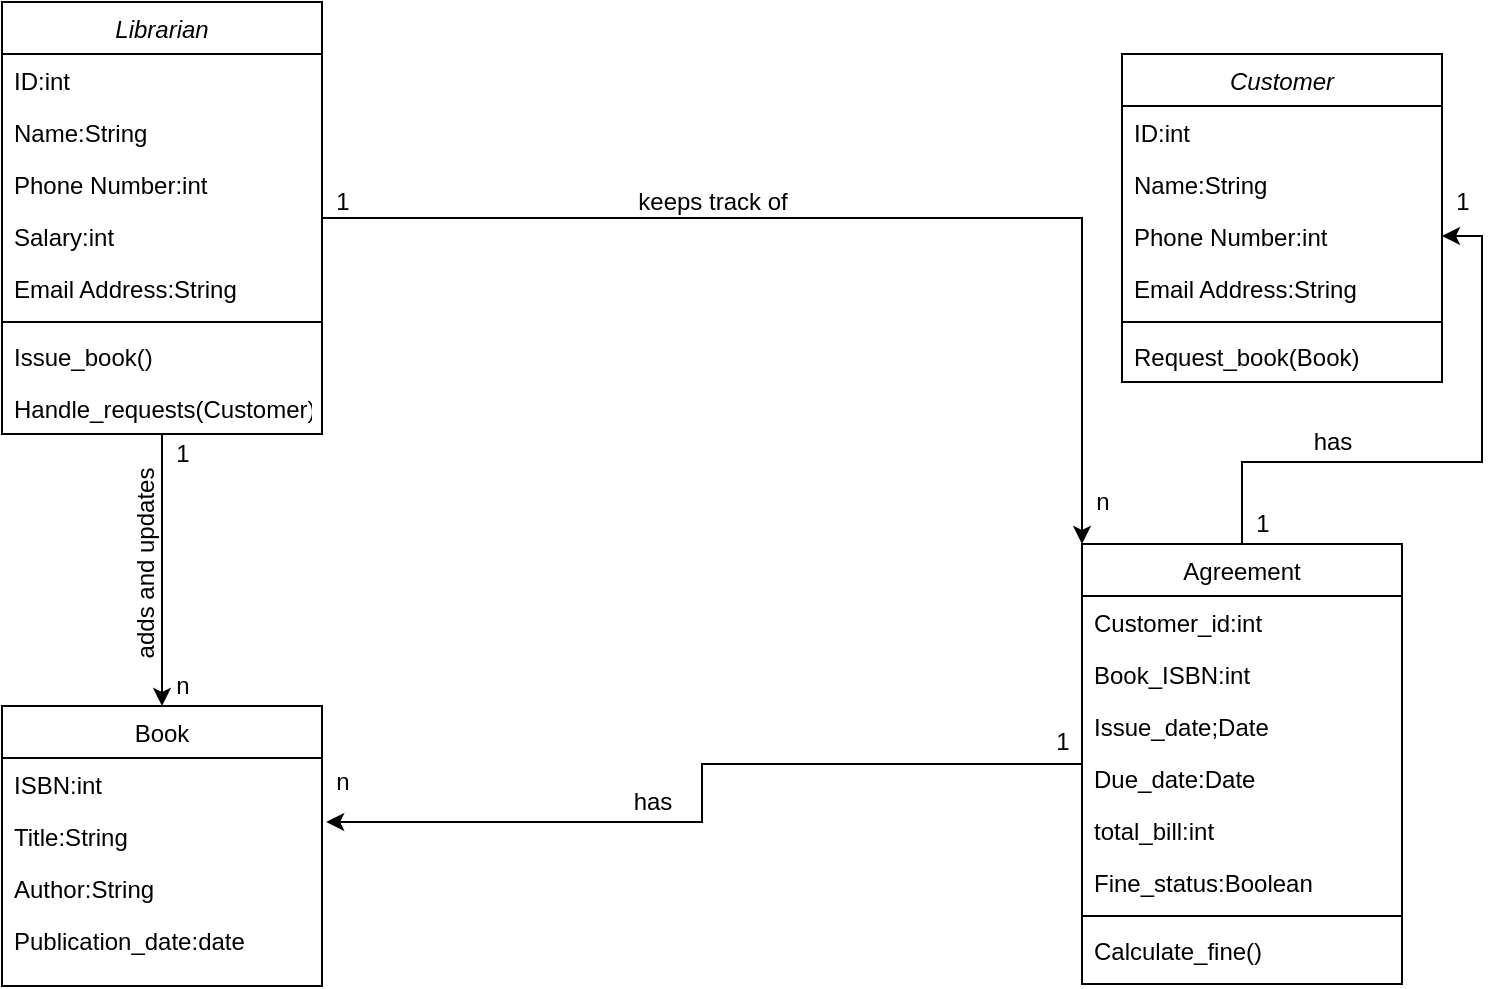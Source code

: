 <mxfile version="14.9.7" type="github">
  <diagram id="hpoiz1h5SAe2lT8mxDsk" name="Page-1">
    <mxGraphModel dx="828" dy="521" grid="1" gridSize="10" guides="1" tooltips="1" connect="1" arrows="1" fold="1" page="1" pageScale="1" pageWidth="850" pageHeight="1100" math="0" shadow="0">
      <root>
        <mxCell id="0" />
        <mxCell id="1" parent="0" />
        <mxCell id="-nFUoODEOupYJkWOSZnw-1" style="edgeStyle=orthogonalEdgeStyle;rounded=0;orthogonalLoop=1;jettySize=auto;html=1;entryX=0.5;entryY=0;entryDx=0;entryDy=0;" edge="1" source="-nFUoODEOupYJkWOSZnw-3" target="-nFUoODEOupYJkWOSZnw-23" parent="1">
          <mxGeometry relative="1" as="geometry" />
        </mxCell>
        <mxCell id="-nFUoODEOupYJkWOSZnw-2" style="edgeStyle=orthogonalEdgeStyle;rounded=0;orthogonalLoop=1;jettySize=auto;html=1;entryX=0;entryY=0;entryDx=0;entryDy=0;" edge="1" source="-nFUoODEOupYJkWOSZnw-3" target="-nFUoODEOupYJkWOSZnw-14" parent="1">
          <mxGeometry relative="1" as="geometry" />
        </mxCell>
        <mxCell id="-nFUoODEOupYJkWOSZnw-3" value="Librarian" style="swimlane;fontStyle=2;align=center;verticalAlign=top;childLayout=stackLayout;horizontal=1;startSize=26;horizontalStack=0;resizeParent=1;resizeLast=0;collapsible=1;marginBottom=0;rounded=0;shadow=0;strokeWidth=1;" vertex="1" parent="1">
          <mxGeometry x="70" y="30" width="160" height="216" as="geometry">
            <mxRectangle x="230" y="140" width="160" height="26" as="alternateBounds" />
          </mxGeometry>
        </mxCell>
        <mxCell id="-nFUoODEOupYJkWOSZnw-4" value="ID:int" style="text;align=left;verticalAlign=top;spacingLeft=4;spacingRight=4;overflow=hidden;rotatable=0;points=[[0,0.5],[1,0.5]];portConstraint=eastwest;" vertex="1" parent="-nFUoODEOupYJkWOSZnw-3">
          <mxGeometry y="26" width="160" height="26" as="geometry" />
        </mxCell>
        <mxCell id="-nFUoODEOupYJkWOSZnw-5" value="Name:String" style="text;align=left;verticalAlign=top;spacingLeft=4;spacingRight=4;overflow=hidden;rotatable=0;points=[[0,0.5],[1,0.5]];portConstraint=eastwest;rounded=0;shadow=0;html=0;" vertex="1" parent="-nFUoODEOupYJkWOSZnw-3">
          <mxGeometry y="52" width="160" height="26" as="geometry" />
        </mxCell>
        <mxCell id="-nFUoODEOupYJkWOSZnw-6" value="Phone Number:int" style="text;align=left;verticalAlign=top;spacingLeft=4;spacingRight=4;overflow=hidden;rotatable=0;points=[[0,0.5],[1,0.5]];portConstraint=eastwest;rounded=0;shadow=0;html=0;" vertex="1" parent="-nFUoODEOupYJkWOSZnw-3">
          <mxGeometry y="78" width="160" height="26" as="geometry" />
        </mxCell>
        <mxCell id="-nFUoODEOupYJkWOSZnw-7" value="Salary:int" style="text;align=left;verticalAlign=top;spacingLeft=4;spacingRight=4;overflow=hidden;rotatable=0;points=[[0,0.5],[1,0.5]];portConstraint=eastwest;rounded=0;shadow=0;html=0;" vertex="1" parent="-nFUoODEOupYJkWOSZnw-3">
          <mxGeometry y="104" width="160" height="26" as="geometry" />
        </mxCell>
        <mxCell id="-nFUoODEOupYJkWOSZnw-8" value="Email Address:String" style="text;align=left;verticalAlign=top;spacingLeft=4;spacingRight=4;overflow=hidden;rotatable=0;points=[[0,0.5],[1,0.5]];portConstraint=eastwest;rounded=0;shadow=0;html=0;" vertex="1" parent="-nFUoODEOupYJkWOSZnw-3">
          <mxGeometry y="130" width="160" height="26" as="geometry" />
        </mxCell>
        <mxCell id="-nFUoODEOupYJkWOSZnw-9" value="" style="line;html=1;strokeWidth=1;align=left;verticalAlign=middle;spacingTop=-1;spacingLeft=3;spacingRight=3;rotatable=0;labelPosition=right;points=[];portConstraint=eastwest;" vertex="1" parent="-nFUoODEOupYJkWOSZnw-3">
          <mxGeometry y="156" width="160" height="8" as="geometry" />
        </mxCell>
        <mxCell id="-nFUoODEOupYJkWOSZnw-10" value="Issue_book()" style="text;align=left;verticalAlign=top;spacingLeft=4;spacingRight=4;overflow=hidden;rotatable=0;points=[[0,0.5],[1,0.5]];portConstraint=eastwest;" vertex="1" parent="-nFUoODEOupYJkWOSZnw-3">
          <mxGeometry y="164" width="160" height="26" as="geometry" />
        </mxCell>
        <mxCell id="-nFUoODEOupYJkWOSZnw-11" value="Handle_requests(Customer)" style="text;align=left;verticalAlign=top;spacingLeft=4;spacingRight=4;overflow=hidden;rotatable=0;points=[[0,0.5],[1,0.5]];portConstraint=eastwest;" vertex="1" parent="-nFUoODEOupYJkWOSZnw-3">
          <mxGeometry y="190" width="160" height="26" as="geometry" />
        </mxCell>
        <mxCell id="-nFUoODEOupYJkWOSZnw-12" style="edgeStyle=orthogonalEdgeStyle;rounded=0;orthogonalLoop=1;jettySize=auto;html=1;entryX=1;entryY=0.5;entryDx=0;entryDy=0;" edge="1" source="-nFUoODEOupYJkWOSZnw-14" target="-nFUoODEOupYJkWOSZnw-31" parent="1">
          <mxGeometry relative="1" as="geometry">
            <Array as="points">
              <mxPoint x="690" y="260" />
              <mxPoint x="810" y="260" />
              <mxPoint x="810" y="147" />
            </Array>
          </mxGeometry>
        </mxCell>
        <mxCell id="-nFUoODEOupYJkWOSZnw-13" style="edgeStyle=orthogonalEdgeStyle;rounded=0;orthogonalLoop=1;jettySize=auto;html=1;entryX=1.013;entryY=0.231;entryDx=0;entryDy=0;entryPerimeter=0;" edge="1" source="-nFUoODEOupYJkWOSZnw-14" target="-nFUoODEOupYJkWOSZnw-25" parent="1">
          <mxGeometry relative="1" as="geometry" />
        </mxCell>
        <mxCell id="-nFUoODEOupYJkWOSZnw-14" value="Agreement" style="swimlane;fontStyle=0;align=center;verticalAlign=top;childLayout=stackLayout;horizontal=1;startSize=26;horizontalStack=0;resizeParent=1;resizeLast=0;collapsible=1;marginBottom=0;rounded=0;shadow=0;strokeWidth=1;" vertex="1" parent="1">
          <mxGeometry x="610" y="301" width="160" height="220" as="geometry">
            <mxRectangle x="130" y="380" width="160" height="26" as="alternateBounds" />
          </mxGeometry>
        </mxCell>
        <mxCell id="-nFUoODEOupYJkWOSZnw-15" value="Customer_id:int" style="text;align=left;verticalAlign=top;spacingLeft=4;spacingRight=4;overflow=hidden;rotatable=0;points=[[0,0.5],[1,0.5]];portConstraint=eastwest;" vertex="1" parent="-nFUoODEOupYJkWOSZnw-14">
          <mxGeometry y="26" width="160" height="26" as="geometry" />
        </mxCell>
        <mxCell id="-nFUoODEOupYJkWOSZnw-16" value="Book_ISBN:int" style="text;align=left;verticalAlign=top;spacingLeft=4;spacingRight=4;overflow=hidden;rotatable=0;points=[[0,0.5],[1,0.5]];portConstraint=eastwest;rounded=0;shadow=0;html=0;" vertex="1" parent="-nFUoODEOupYJkWOSZnw-14">
          <mxGeometry y="52" width="160" height="26" as="geometry" />
        </mxCell>
        <mxCell id="-nFUoODEOupYJkWOSZnw-17" value="Issue_date;Date" style="text;align=left;verticalAlign=top;spacingLeft=4;spacingRight=4;overflow=hidden;rotatable=0;points=[[0,0.5],[1,0.5]];portConstraint=eastwest;rounded=0;shadow=0;html=0;" vertex="1" parent="-nFUoODEOupYJkWOSZnw-14">
          <mxGeometry y="78" width="160" height="26" as="geometry" />
        </mxCell>
        <mxCell id="-nFUoODEOupYJkWOSZnw-18" value="Due_date:Date" style="text;align=left;verticalAlign=top;spacingLeft=4;spacingRight=4;overflow=hidden;rotatable=0;points=[[0,0.5],[1,0.5]];portConstraint=eastwest;rounded=0;shadow=0;html=0;" vertex="1" parent="-nFUoODEOupYJkWOSZnw-14">
          <mxGeometry y="104" width="160" height="26" as="geometry" />
        </mxCell>
        <mxCell id="-nFUoODEOupYJkWOSZnw-19" value="total_bill:int" style="text;align=left;verticalAlign=top;spacingLeft=4;spacingRight=4;overflow=hidden;rotatable=0;points=[[0,0.5],[1,0.5]];portConstraint=eastwest;rounded=0;shadow=0;html=0;" vertex="1" parent="-nFUoODEOupYJkWOSZnw-14">
          <mxGeometry y="130" width="160" height="26" as="geometry" />
        </mxCell>
        <mxCell id="-nFUoODEOupYJkWOSZnw-20" value="Fine_status:Boolean" style="text;align=left;verticalAlign=top;spacingLeft=4;spacingRight=4;overflow=hidden;rotatable=0;points=[[0,0.5],[1,0.5]];portConstraint=eastwest;rounded=0;shadow=0;html=0;" vertex="1" parent="-nFUoODEOupYJkWOSZnw-14">
          <mxGeometry y="156" width="160" height="26" as="geometry" />
        </mxCell>
        <mxCell id="-nFUoODEOupYJkWOSZnw-21" value="" style="line;html=1;strokeWidth=1;align=left;verticalAlign=middle;spacingTop=-1;spacingLeft=3;spacingRight=3;rotatable=0;labelPosition=right;points=[];portConstraint=eastwest;" vertex="1" parent="-nFUoODEOupYJkWOSZnw-14">
          <mxGeometry y="182" width="160" height="8" as="geometry" />
        </mxCell>
        <mxCell id="-nFUoODEOupYJkWOSZnw-22" value="Calculate_fine()" style="text;align=left;verticalAlign=top;spacingLeft=4;spacingRight=4;overflow=hidden;rotatable=0;points=[[0,0.5],[1,0.5]];portConstraint=eastwest;fontStyle=0" vertex="1" parent="-nFUoODEOupYJkWOSZnw-14">
          <mxGeometry y="190" width="160" height="26" as="geometry" />
        </mxCell>
        <mxCell id="-nFUoODEOupYJkWOSZnw-23" value="Book" style="swimlane;fontStyle=0;align=center;verticalAlign=top;childLayout=stackLayout;horizontal=1;startSize=26;horizontalStack=0;resizeParent=1;resizeLast=0;collapsible=1;marginBottom=0;rounded=0;shadow=0;strokeWidth=1;" vertex="1" parent="1">
          <mxGeometry x="70" y="382" width="160" height="140" as="geometry">
            <mxRectangle x="550" y="140" width="160" height="26" as="alternateBounds" />
          </mxGeometry>
        </mxCell>
        <mxCell id="-nFUoODEOupYJkWOSZnw-24" value="ISBN:int" style="text;align=left;verticalAlign=top;spacingLeft=4;spacingRight=4;overflow=hidden;rotatable=0;points=[[0,0.5],[1,0.5]];portConstraint=eastwest;" vertex="1" parent="-nFUoODEOupYJkWOSZnw-23">
          <mxGeometry y="26" width="160" height="26" as="geometry" />
        </mxCell>
        <mxCell id="-nFUoODEOupYJkWOSZnw-25" value="Title:String" style="text;align=left;verticalAlign=top;spacingLeft=4;spacingRight=4;overflow=hidden;rotatable=0;points=[[0,0.5],[1,0.5]];portConstraint=eastwest;rounded=0;shadow=0;html=0;" vertex="1" parent="-nFUoODEOupYJkWOSZnw-23">
          <mxGeometry y="52" width="160" height="26" as="geometry" />
        </mxCell>
        <mxCell id="-nFUoODEOupYJkWOSZnw-26" value="Author:String" style="text;align=left;verticalAlign=top;spacingLeft=4;spacingRight=4;overflow=hidden;rotatable=0;points=[[0,0.5],[1,0.5]];portConstraint=eastwest;rounded=0;shadow=0;html=0;" vertex="1" parent="-nFUoODEOupYJkWOSZnw-23">
          <mxGeometry y="78" width="160" height="26" as="geometry" />
        </mxCell>
        <mxCell id="-nFUoODEOupYJkWOSZnw-27" value="Publication_date:date" style="text;align=left;verticalAlign=top;spacingLeft=4;spacingRight=4;overflow=hidden;rotatable=0;points=[[0,0.5],[1,0.5]];portConstraint=eastwest;rounded=0;shadow=0;html=0;" vertex="1" parent="-nFUoODEOupYJkWOSZnw-23">
          <mxGeometry y="104" width="160" height="26" as="geometry" />
        </mxCell>
        <mxCell id="-nFUoODEOupYJkWOSZnw-28" value="Customer" style="swimlane;fontStyle=2;align=center;verticalAlign=top;childLayout=stackLayout;horizontal=1;startSize=26;horizontalStack=0;resizeParent=1;resizeLast=0;collapsible=1;marginBottom=0;rounded=0;shadow=0;strokeWidth=1;" vertex="1" parent="1">
          <mxGeometry x="630" y="56" width="160" height="164" as="geometry">
            <mxRectangle x="230" y="140" width="160" height="26" as="alternateBounds" />
          </mxGeometry>
        </mxCell>
        <mxCell id="-nFUoODEOupYJkWOSZnw-29" value="ID:int" style="text;align=left;verticalAlign=top;spacingLeft=4;spacingRight=4;overflow=hidden;rotatable=0;points=[[0,0.5],[1,0.5]];portConstraint=eastwest;" vertex="1" parent="-nFUoODEOupYJkWOSZnw-28">
          <mxGeometry y="26" width="160" height="26" as="geometry" />
        </mxCell>
        <mxCell id="-nFUoODEOupYJkWOSZnw-30" value="Name:String" style="text;align=left;verticalAlign=top;spacingLeft=4;spacingRight=4;overflow=hidden;rotatable=0;points=[[0,0.5],[1,0.5]];portConstraint=eastwest;rounded=0;shadow=0;html=0;" vertex="1" parent="-nFUoODEOupYJkWOSZnw-28">
          <mxGeometry y="52" width="160" height="26" as="geometry" />
        </mxCell>
        <mxCell id="-nFUoODEOupYJkWOSZnw-31" value="Phone Number:int" style="text;align=left;verticalAlign=top;spacingLeft=4;spacingRight=4;overflow=hidden;rotatable=0;points=[[0,0.5],[1,0.5]];portConstraint=eastwest;rounded=0;shadow=0;html=0;" vertex="1" parent="-nFUoODEOupYJkWOSZnw-28">
          <mxGeometry y="78" width="160" height="26" as="geometry" />
        </mxCell>
        <mxCell id="-nFUoODEOupYJkWOSZnw-32" value="Email Address:String" style="text;align=left;verticalAlign=top;spacingLeft=4;spacingRight=4;overflow=hidden;rotatable=0;points=[[0,0.5],[1,0.5]];portConstraint=eastwest;rounded=0;shadow=0;html=0;" vertex="1" parent="-nFUoODEOupYJkWOSZnw-28">
          <mxGeometry y="104" width="160" height="26" as="geometry" />
        </mxCell>
        <mxCell id="-nFUoODEOupYJkWOSZnw-33" value="" style="line;html=1;strokeWidth=1;align=left;verticalAlign=middle;spacingTop=-1;spacingLeft=3;spacingRight=3;rotatable=0;labelPosition=right;points=[];portConstraint=eastwest;" vertex="1" parent="-nFUoODEOupYJkWOSZnw-28">
          <mxGeometry y="130" width="160" height="8" as="geometry" />
        </mxCell>
        <mxCell id="-nFUoODEOupYJkWOSZnw-34" value="Request_book(Book)" style="text;align=left;verticalAlign=top;spacingLeft=4;spacingRight=4;overflow=hidden;rotatable=0;points=[[0,0.5],[1,0.5]];portConstraint=eastwest;" vertex="1" parent="-nFUoODEOupYJkWOSZnw-28">
          <mxGeometry y="138" width="160" height="26" as="geometry" />
        </mxCell>
        <mxCell id="-nFUoODEOupYJkWOSZnw-35" value="adds and updates" style="text;html=1;align=center;verticalAlign=middle;resizable=0;points=[];autosize=1;strokeColor=none;rotation=-90;" vertex="1" parent="1">
          <mxGeometry x="87" y="301" width="110" height="20" as="geometry" />
        </mxCell>
        <mxCell id="-nFUoODEOupYJkWOSZnw-36" value="has" style="text;html=1;align=center;verticalAlign=middle;resizable=0;points=[];autosize=1;strokeColor=none;" vertex="1" parent="1">
          <mxGeometry x="720" y="240" width="30" height="20" as="geometry" />
        </mxCell>
        <mxCell id="-nFUoODEOupYJkWOSZnw-37" value="has" style="text;html=1;align=center;verticalAlign=middle;resizable=0;points=[];autosize=1;strokeColor=none;" vertex="1" parent="1">
          <mxGeometry x="380" y="420" width="30" height="20" as="geometry" />
        </mxCell>
        <mxCell id="-nFUoODEOupYJkWOSZnw-38" value="keeps track of" style="text;html=1;align=center;verticalAlign=middle;resizable=0;points=[];autosize=1;strokeColor=none;" vertex="1" parent="1">
          <mxGeometry x="380" y="120" width="90" height="20" as="geometry" />
        </mxCell>
        <mxCell id="-nFUoODEOupYJkWOSZnw-39" value="1" style="text;html=1;align=center;verticalAlign=middle;resizable=0;points=[];autosize=1;strokeColor=none;" vertex="1" parent="1">
          <mxGeometry x="230" y="120" width="20" height="20" as="geometry" />
        </mxCell>
        <mxCell id="-nFUoODEOupYJkWOSZnw-40" value="1" style="text;html=1;align=center;verticalAlign=middle;resizable=0;points=[];autosize=1;strokeColor=none;" vertex="1" parent="1">
          <mxGeometry x="150" y="246" width="20" height="20" as="geometry" />
        </mxCell>
        <mxCell id="-nFUoODEOupYJkWOSZnw-41" value="1" style="text;html=1;align=center;verticalAlign=middle;resizable=0;points=[];autosize=1;strokeColor=none;" vertex="1" parent="1">
          <mxGeometry x="590" y="390" width="20" height="20" as="geometry" />
        </mxCell>
        <mxCell id="-nFUoODEOupYJkWOSZnw-42" value="1" style="text;html=1;align=center;verticalAlign=middle;resizable=0;points=[];autosize=1;strokeColor=none;" vertex="1" parent="1">
          <mxGeometry x="690" y="281" width="20" height="20" as="geometry" />
        </mxCell>
        <mxCell id="-nFUoODEOupYJkWOSZnw-43" value="1" style="text;html=1;align=center;verticalAlign=middle;resizable=0;points=[];autosize=1;strokeColor=none;" vertex="1" parent="1">
          <mxGeometry x="790" y="120" width="20" height="20" as="geometry" />
        </mxCell>
        <mxCell id="-nFUoODEOupYJkWOSZnw-44" value="n&lt;span style=&quot;color: rgba(0 , 0 , 0 , 0) ; font-family: monospace ; font-size: 0px&quot;&gt;%3CmxGraphModel%3E%3Croot%3E%3CmxCell%20id%3D%220%22%2F%3E%3CmxCell%20id%3D%221%22%20parent%3D%220%22%2F%3E%3CmxCell%20id%3D%222%22%20value%3D%221%22%20style%3D%22text%3Bhtml%3D1%3Balign%3Dcenter%3BverticalAlign%3Dmiddle%3Bresizable%3D0%3Bpoints%3D%5B%5D%3Bautosize%3D1%3BstrokeColor%3Dnone%3B%22%20vertex%3D%221%22%20parent%3D%221%22%3E%3CmxGeometry%20x%3D%22180%22%20y%3D%22100%22%20width%3D%2220%22%20height%3D%2220%22%20as%3D%22geometry%22%2F%3E%3C%2FmxCell%3E%3C%2Froot%3E%3C%2FmxGraphModel%3E&lt;/span&gt;" style="text;html=1;align=center;verticalAlign=middle;resizable=0;points=[];autosize=1;strokeColor=none;" vertex="1" parent="1">
          <mxGeometry x="150" y="362" width="20" height="20" as="geometry" />
        </mxCell>
        <mxCell id="-nFUoODEOupYJkWOSZnw-45" value="n&lt;span style=&quot;color: rgba(0 , 0 , 0 , 0) ; font-family: monospace ; font-size: 0px&quot;&gt;%3CmxGraphModel%3E%3Croot%3E%3CmxCell%20id%3D%220%22%2F%3E%3CmxCell%20id%3D%221%22%20parent%3D%220%22%2F%3E%3CmxCell%20id%3D%222%22%20value%3D%221%22%20style%3D%22text%3Bhtml%3D1%3Balign%3Dcenter%3BverticalAlign%3Dmiddle%3Bresizable%3D0%3Bpoints%3D%5B%5D%3Bautosize%3D1%3BstrokeColor%3Dnone%3B%22%20vertex%3D%221%22%20parent%3D%221%22%3E%3CmxGeometry%20x%3D%22180%22%20y%3D%22100%22%20width%3D%2220%22%20height%3D%2220%22%20as%3D%22geometry%22%2F%3E%3C%2FmxCell%3E%3C%2Froot%3E%3C%2FmxGraphModel%3E&lt;/span&gt;" style="text;html=1;align=center;verticalAlign=middle;resizable=0;points=[];autosize=1;strokeColor=none;" vertex="1" parent="1">
          <mxGeometry x="230" y="410" width="20" height="20" as="geometry" />
        </mxCell>
        <mxCell id="-nFUoODEOupYJkWOSZnw-46" value="n&lt;span style=&quot;color: rgba(0 , 0 , 0 , 0) ; font-family: monospace ; font-size: 0px&quot;&gt;%3CmxGraphModel%3E%3Croot%3E%3CmxCell%20id%3D%220%22%2F%3E%3CmxCell%20id%3D%221%22%20parent%3D%220%22%2F%3E%3CmxCell%20id%3D%222%22%20value%3D%221%22%20style%3D%22text%3Bhtml%3D1%3Balign%3Dcenter%3BverticalAlign%3Dmiddle%3Bresizable%3D0%3Bpoints%3D%5B%5D%3Bautosize%3D1%3BstrokeColor%3Dnone%3B%22%20vertex%3D%221%22%20parent%3D%221%22%3E%3CmxGeometry%20x%3D%22180%22%20y%3D%22100%22%20width%3D%2220%22%20height%3D%2220%22%20as%3D%22geometry%22%2F%3E%3C%2FmxCell%3E%3C%2Froot%3E%3C%2FmxGraphModel%3E&lt;/span&gt;" style="text;html=1;align=center;verticalAlign=middle;resizable=0;points=[];autosize=1;strokeColor=none;" vertex="1" parent="1">
          <mxGeometry x="610" y="270" width="20" height="20" as="geometry" />
        </mxCell>
      </root>
    </mxGraphModel>
  </diagram>
</mxfile>
